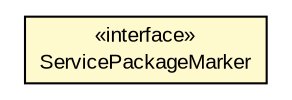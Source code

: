#!/usr/local/bin/dot
#
# Class diagram 
# Generated by UMLGraph version R5_6 (http://www.umlgraph.org/)
#

digraph G {
	edge [fontname="arial",fontsize=10,labelfontname="arial",labelfontsize=10];
	node [fontname="arial",fontsize=10,shape=plaintext];
	nodesep=0.25;
	ranksep=0.5;
	// br.gov.to.sefaz.business.service.impl.ServicePackageMarker
	c974233 [label=<<table title="br.gov.to.sefaz.business.service.impl.ServicePackageMarker" border="0" cellborder="1" cellspacing="0" cellpadding="2" port="p" bgcolor="lemonChiffon" href="./ServicePackageMarker.html">
		<tr><td><table border="0" cellspacing="0" cellpadding="1">
<tr><td align="center" balign="center"> &#171;interface&#187; </td></tr>
<tr><td align="center" balign="center"> ServicePackageMarker </td></tr>
		</table></td></tr>
		</table>>, URL="./ServicePackageMarker.html", fontname="arial", fontcolor="black", fontsize=10.0];
}

